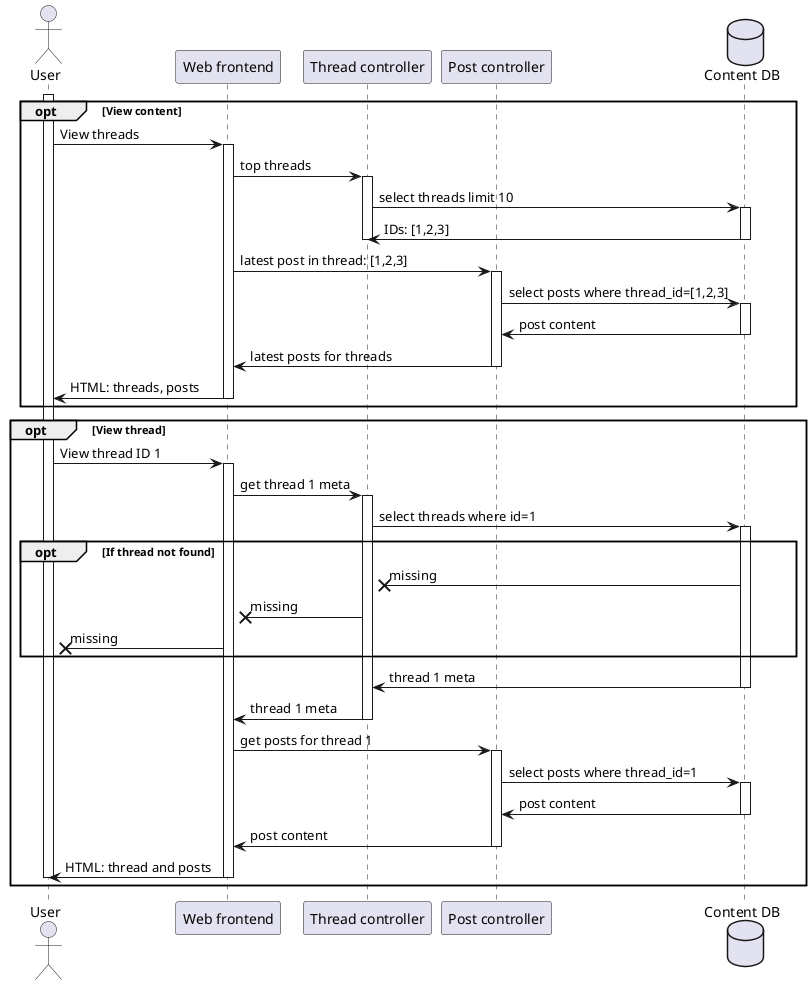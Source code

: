 @startuml PostSequence

actor User as user

participant "Web frontend" as web
participant "Thread controller" as thread
participant "Post controller" as post
database "Content DB" as db

activate user
opt View content
    user -> web: View threads
    activate web
    web -> thread: top threads
    activate thread
    thread -> db: select threads limit 10
    activate db
    db -> thread: IDs: [1,2,3]
    deactivate thread
    deactivate db
    web -> post: latest post in thread: [1,2,3]
    activate post
    post -> db: select posts where thread_id=[1,2,3]
    activate db
    db -> post: post content
    deactivate db
    post -> web: latest posts for threads
    deactivate post
    web -> user: HTML: threads, posts
    deactivate web
end

opt View thread
    activate user
        user -> web: View thread ID 1
        activate web
            web -> thread: get thread 1 meta
            activate thread
                thread -> db: select threads where id=1
                activate db
                    opt If thread not found
                    db -x thread: missing
                    thread -x web: missing
                    web -x user: missing
                    end
                    db -> thread: thread 1 meta
                deactivate db
                thread -> web: thread 1 meta
            deactivate thread
            web -> post: get posts for thread 1
            activate post 
                post -> db: select posts where thread_id=1
                activate db
                    db -> post: post content
                deactivate db
                post -> web: post content
            deactivate post
            web -> user: HTML: thread and posts
        deactivate web
    deactivate user
end
deactivate user

@enduml